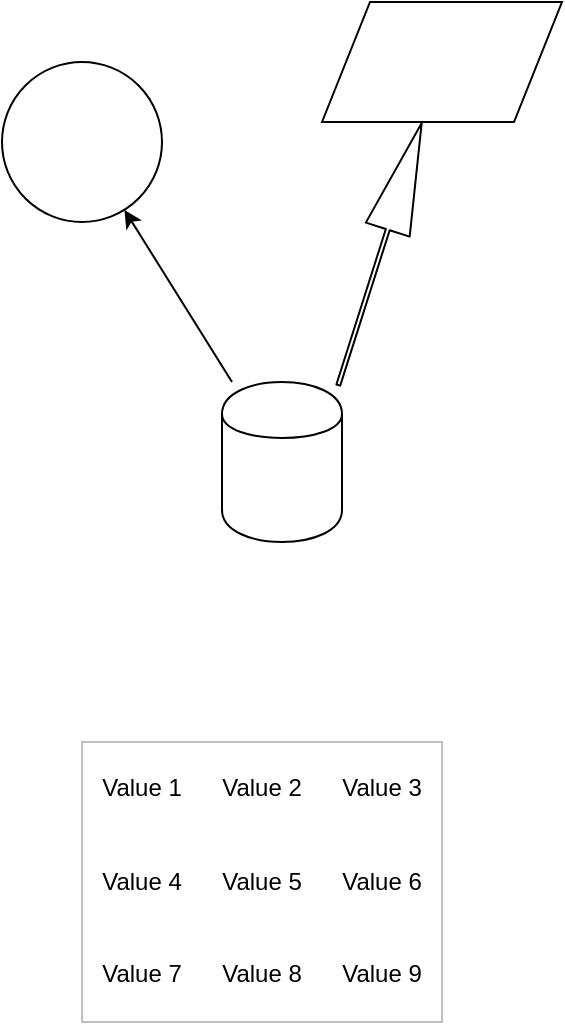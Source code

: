 <mxfile version="13.1.3">
    <diagram id="6hGFLwfOUW9BJ-s0fimq" name="Page-1">
        <mxGraphModel dx="609" dy="480" grid="1" gridSize="10" guides="1" tooltips="1" connect="1" arrows="1" fold="1" page="1" pageScale="1" pageWidth="827" pageHeight="1169" math="0" shadow="0">
            <root>
                <mxCell id="0"/>
                <mxCell id="1" parent="0"/>
                <mxCell id="2" value="" style="ellipse;whiteSpace=wrap;html=1;aspect=fixed;" vertex="1" parent="1">
                    <mxGeometry x="130" y="90" width="80" height="80" as="geometry"/>
                </mxCell>
                <mxCell id="4" value="" style="shape=cylinder;whiteSpace=wrap;html=1;boundedLbl=1;backgroundOutline=1;" vertex="1" parent="1">
                    <mxGeometry x="240" y="250" width="60" height="80" as="geometry"/>
                </mxCell>
                <mxCell id="5" value="" style="shape=parallelogram;perimeter=parallelogramPerimeter;whiteSpace=wrap;html=1;" vertex="1" parent="1">
                    <mxGeometry x="290" y="60" width="120" height="60" as="geometry"/>
                </mxCell>
                <mxCell id="13" value="&lt;table border=&quot;0&quot; width=&quot;100%&quot; height=&quot;100%&quot; style=&quot;width:100%;height:100%;border-collapse:collapse;&quot;&gt;&lt;tr&gt;&lt;td align=&quot;center&quot;&gt;Value 1&lt;/td&gt;&lt;td align=&quot;center&quot;&gt;Value 2&lt;/td&gt;&lt;td align=&quot;center&quot;&gt;Value 3&lt;/td&gt;&lt;/tr&gt;&lt;tr&gt;&lt;td align=&quot;center&quot;&gt;Value 4&lt;/td&gt;&lt;td align=&quot;center&quot;&gt;Value 5&lt;/td&gt;&lt;td align=&quot;center&quot;&gt;Value 6&lt;/td&gt;&lt;/tr&gt;&lt;tr&gt;&lt;td align=&quot;center&quot;&gt;Value 7&lt;/td&gt;&lt;td align=&quot;center&quot;&gt;Value 8&lt;/td&gt;&lt;td align=&quot;center&quot;&gt;Value 9&lt;/td&gt;&lt;/tr&gt;&lt;/table&gt;" style="text;html=1;strokeColor=#c0c0c0;fillColor=none;overflow=fill;" vertex="1" parent="1">
                    <mxGeometry x="170" y="430" width="180" height="140" as="geometry"/>
                </mxCell>
                <mxCell id="14" value="" style="shape=flexArrow;endArrow=classic;html=1;width=2;endSize=18.32;" edge="1" parent="1">
                    <mxGeometry width="50" height="50" relative="1" as="geometry">
                        <mxPoint x="298" y="252" as="sourcePoint"/>
                        <mxPoint x="340" y="120" as="targetPoint"/>
                    </mxGeometry>
                </mxCell>
                <mxCell id="15" value="" style="endArrow=classic;html=1;" edge="1" parent="1" source="4" target="2">
                    <mxGeometry width="50" height="50" relative="1" as="geometry">
                        <mxPoint x="290" y="170" as="sourcePoint"/>
                        <mxPoint x="340" y="120" as="targetPoint"/>
                    </mxGeometry>
                </mxCell>
            </root>
        </mxGraphModel>
    </diagram>
</mxfile>